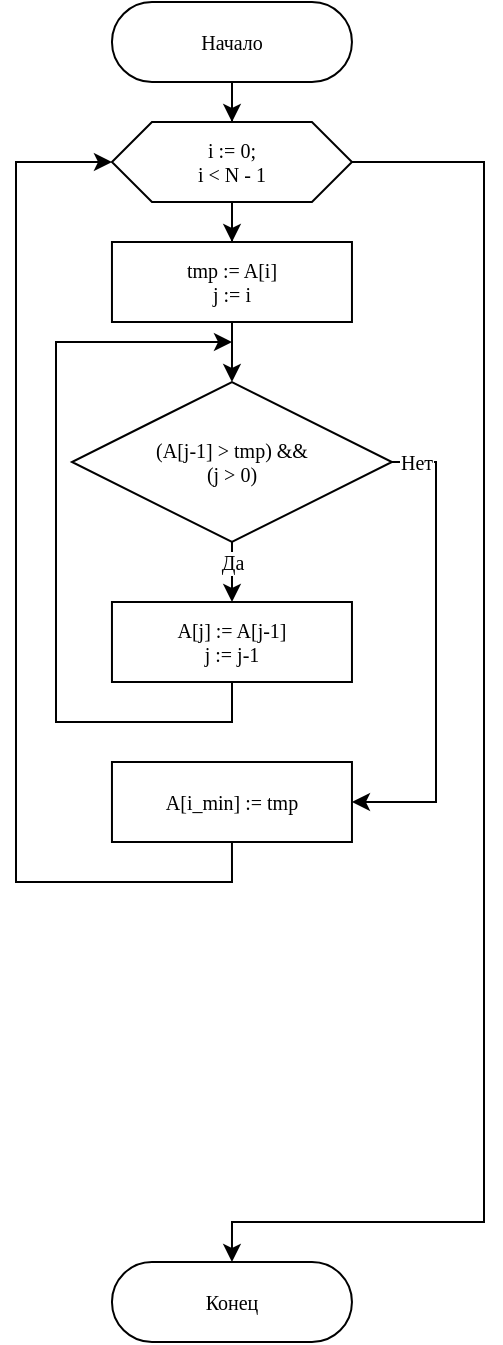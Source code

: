 <mxfile version="14.0.1" type="github">
  <diagram id="jJN2-YR1qqHn-e9BybVK" name="Page-1">
    <mxGraphModel dx="397" dy="281" grid="1" gridSize="10" guides="1" tooltips="1" connect="1" arrows="1" fold="1" page="1" pageScale="1" pageWidth="827" pageHeight="1169" math="0" shadow="0">
      <root>
        <mxCell id="0" />
        <mxCell id="1" parent="0" />
        <mxCell id="zWPFmJT7cU66MBOUrcfU-5" value="" style="edgeStyle=orthogonalEdgeStyle;rounded=0;orthogonalLoop=1;jettySize=auto;html=1;fontFamily=Consolas;fontSize=10;" parent="1" source="zWPFmJT7cU66MBOUrcfU-1" target="zWPFmJT7cU66MBOUrcfU-4" edge="1">
          <mxGeometry relative="1" as="geometry" />
        </mxCell>
        <mxCell id="zWPFmJT7cU66MBOUrcfU-1" value="Начало" style="rounded=1;whiteSpace=wrap;html=1;arcSize=50;fontFamily=Consolas;fontSize=10;" parent="1" vertex="1">
          <mxGeometry x="367.98" y="40" width="120" height="40" as="geometry" />
        </mxCell>
        <mxCell id="zWPFmJT7cU66MBOUrcfU-7" value="" style="edgeStyle=orthogonalEdgeStyle;rounded=0;orthogonalLoop=1;jettySize=auto;html=1;fontFamily=Consolas;fontSize=10;" parent="1" source="zWPFmJT7cU66MBOUrcfU-4" target="zWPFmJT7cU66MBOUrcfU-6" edge="1">
          <mxGeometry relative="1" as="geometry" />
        </mxCell>
        <mxCell id="zWPFmJT7cU66MBOUrcfU-25" style="edgeStyle=orthogonalEdgeStyle;rounded=0;orthogonalLoop=1;jettySize=auto;html=1;fontFamily=Consolas;entryX=0.5;entryY=0;entryDx=0;entryDy=0;fontSize=10;" parent="1" source="zWPFmJT7cU66MBOUrcfU-4" target="zWPFmJT7cU66MBOUrcfU-26" edge="1">
          <mxGeometry relative="1" as="geometry">
            <mxPoint x="433.98" y="670" as="targetPoint" />
            <Array as="points">
              <mxPoint x="553.98" y="120" />
              <mxPoint x="553.98" y="650" />
              <mxPoint x="427.98" y="650" />
            </Array>
          </mxGeometry>
        </mxCell>
        <mxCell id="zWPFmJT7cU66MBOUrcfU-4" value="&lt;div style=&quot;font-size: 10px;&quot;&gt;i := 0;&lt;/div&gt;&lt;div style=&quot;font-size: 10px;&quot;&gt;i &amp;lt; N - 1&lt;/div&gt;" style="shape=hexagon;perimeter=hexagonPerimeter2;whiteSpace=wrap;html=1;fixedSize=1;rounded=1;fontFamily=Consolas;arcSize=0;fontSize=10;" parent="1" vertex="1">
          <mxGeometry x="367.98" y="100" width="120" height="40" as="geometry" />
        </mxCell>
        <mxCell id="zWPFmJT7cU66MBOUrcfU-9" value="" style="edgeStyle=orthogonalEdgeStyle;rounded=0;orthogonalLoop=1;jettySize=auto;html=1;fontFamily=Consolas;entryX=0.5;entryY=0;entryDx=0;entryDy=0;fontSize=10;" parent="1" source="zWPFmJT7cU66MBOUrcfU-6" target="zWPFmJT7cU66MBOUrcfU-14" edge="1">
          <mxGeometry relative="1" as="geometry">
            <mxPoint x="428.0" y="220" as="targetPoint" />
          </mxGeometry>
        </mxCell>
        <mxCell id="zWPFmJT7cU66MBOUrcfU-6" value="&lt;div style=&quot;font-size: 10px;&quot;&gt;tmp := A[i]&lt;/div&gt;&lt;div style=&quot;font-size: 10px;&quot;&gt;j := i&lt;br style=&quot;font-size: 10px;&quot;&gt;&lt;/div&gt;" style="whiteSpace=wrap;html=1;rounded=1;fontFamily=Consolas;arcSize=0;fontSize=10;" parent="1" vertex="1">
          <mxGeometry x="367.98" y="160" width="120" height="40" as="geometry" />
        </mxCell>
        <mxCell id="zWPFmJT7cU66MBOUrcfU-19" value="Нет" style="edgeStyle=orthogonalEdgeStyle;rounded=0;orthogonalLoop=1;jettySize=auto;html=1;fontFamily=Consolas;entryX=1;entryY=0.5;entryDx=0;entryDy=0;exitX=1;exitY=0.5;exitDx=0;exitDy=0;fontSize=10;" parent="1" source="zWPFmJT7cU66MBOUrcfU-14" target="zWPFmJT7cU66MBOUrcfU-21" edge="1">
          <mxGeometry x="-0.897" relative="1" as="geometry">
            <mxPoint x="507.98" y="480" as="targetPoint" />
            <Array as="points">
              <mxPoint x="530" y="270" />
              <mxPoint x="530" y="440" />
            </Array>
            <mxPoint x="487.98" y="240.0" as="sourcePoint" />
            <mxPoint as="offset" />
          </mxGeometry>
        </mxCell>
        <mxCell id="zWPFmJT7cU66MBOUrcfU-16" value="Да" style="edgeStyle=orthogonalEdgeStyle;rounded=0;orthogonalLoop=1;jettySize=auto;html=1;fontFamily=Consolas;fontSize=10;" parent="1" source="zWPFmJT7cU66MBOUrcfU-14" target="zWPFmJT7cU66MBOUrcfU-15" edge="1">
          <mxGeometry x="0.2" relative="1" as="geometry">
            <mxPoint as="offset" />
          </mxGeometry>
        </mxCell>
        <mxCell id="zWPFmJT7cU66MBOUrcfU-14" value="&lt;div style=&quot;font-size: 10px;&quot;&gt;(A[j-1] &amp;gt; tmp) &amp;amp;&amp;amp;&lt;/div&gt;&lt;div style=&quot;font-size: 10px;&quot;&gt;(j &amp;gt; 0)&lt;br style=&quot;font-size: 10px;&quot;&gt;&lt;/div&gt;" style="rhombus;whiteSpace=wrap;html=1;rounded=1;fontFamily=Consolas;arcSize=0;fontSize=10;" parent="1" vertex="1">
          <mxGeometry x="347.98" y="230" width="160" height="80" as="geometry" />
        </mxCell>
        <mxCell id="zWPFmJT7cU66MBOUrcfU-18" style="edgeStyle=orthogonalEdgeStyle;rounded=0;orthogonalLoop=1;jettySize=auto;html=1;fontFamily=Consolas;fontSize=10;" parent="1" source="zWPFmJT7cU66MBOUrcfU-15" edge="1">
          <mxGeometry relative="1" as="geometry">
            <mxPoint x="428" y="210" as="targetPoint" />
            <Array as="points">
              <mxPoint x="428" y="400" />
              <mxPoint x="340" y="400" />
              <mxPoint x="340" y="210" />
            </Array>
          </mxGeometry>
        </mxCell>
        <mxCell id="zWPFmJT7cU66MBOUrcfU-15" value="&lt;div style=&quot;font-size: 10px;&quot;&gt;A[j] := A[j-1]&lt;/div&gt;&lt;div style=&quot;font-size: 10px;&quot;&gt;j := j-1&lt;br style=&quot;font-size: 10px;&quot;&gt;&lt;/div&gt;" style="whiteSpace=wrap;html=1;rounded=1;fontFamily=Consolas;arcSize=0;fontSize=10;" parent="1" vertex="1">
          <mxGeometry x="367.98" y="340" width="120" height="40" as="geometry" />
        </mxCell>
        <mxCell id="zWPFmJT7cU66MBOUrcfU-24" style="edgeStyle=orthogonalEdgeStyle;rounded=0;orthogonalLoop=1;jettySize=auto;html=1;fontFamily=Consolas;fontSize=10;exitX=0.5;exitY=1;exitDx=0;exitDy=0;entryX=0;entryY=0.5;entryDx=0;entryDy=0;" parent="1" source="zWPFmJT7cU66MBOUrcfU-21" edge="1" target="zWPFmJT7cU66MBOUrcfU-4">
          <mxGeometry relative="1" as="geometry">
            <mxPoint x="293.98" y="120" as="targetPoint" />
            <Array as="points">
              <mxPoint x="428" y="480" />
              <mxPoint x="320" y="480" />
              <mxPoint x="320" y="120" />
            </Array>
          </mxGeometry>
        </mxCell>
        <mxCell id="zWPFmJT7cU66MBOUrcfU-21" value="A[i_min] := tmp" style="whiteSpace=wrap;html=1;rounded=1;fontFamily=Consolas;arcSize=0;fontSize=10;" parent="1" vertex="1">
          <mxGeometry x="367.98" y="420" width="120" height="40" as="geometry" />
        </mxCell>
        <mxCell id="zWPFmJT7cU66MBOUrcfU-26" value="Конец" style="rounded=1;whiteSpace=wrap;html=1;arcSize=50;fontFamily=Consolas;fontSize=10;" parent="1" vertex="1">
          <mxGeometry x="367.98" y="670" width="120" height="40" as="geometry" />
        </mxCell>
      </root>
    </mxGraphModel>
  </diagram>
</mxfile>
